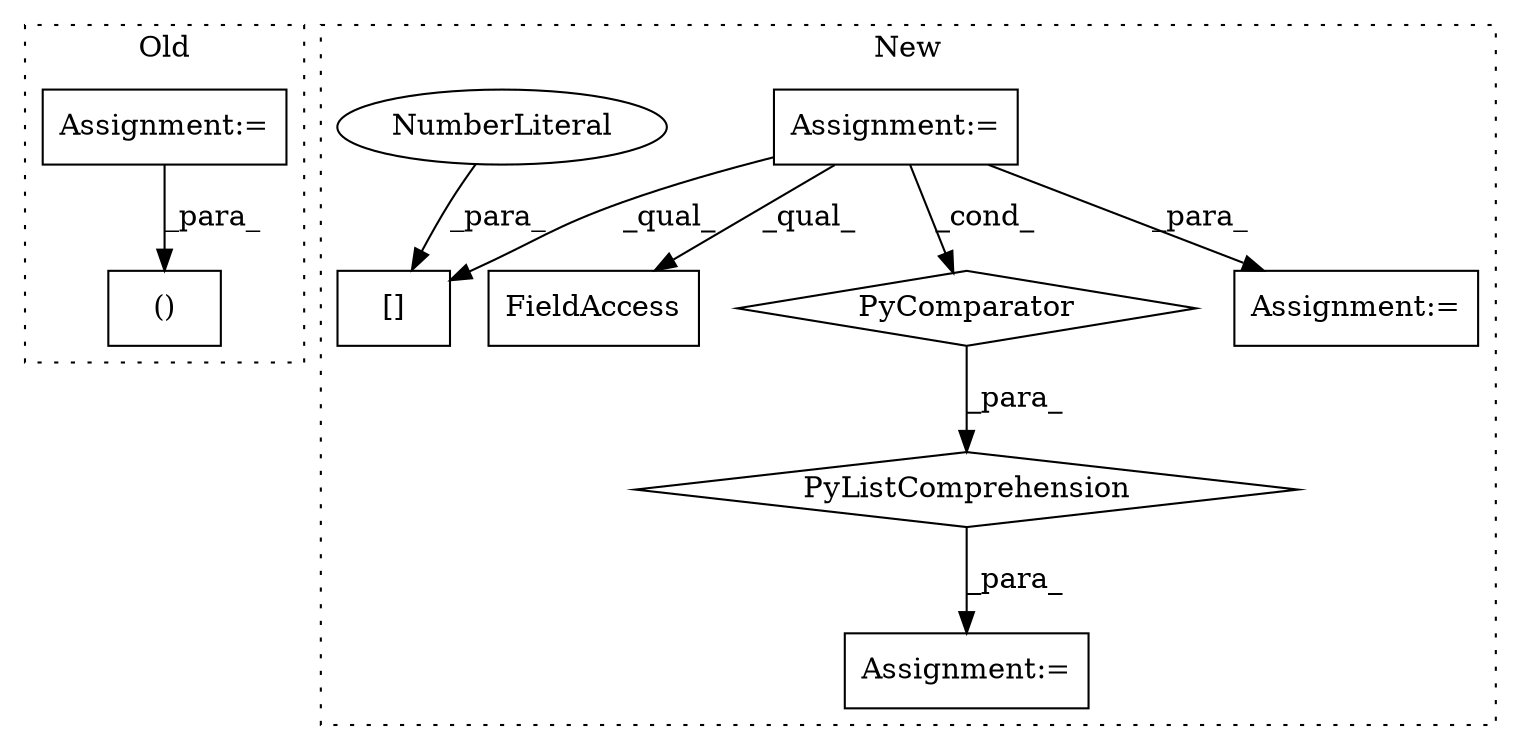 digraph G {
subgraph cluster0 {
1 [label="()" a="106" s="5789" l="85" shape="box"];
6 [label="Assignment:=" a="7" s="5680" l="11" shape="box"];
label = "Old";
style="dotted";
}
subgraph cluster1 {
2 [label="PyListComprehension" a="109" s="6621" l="99" shape="diamond"];
3 [label="PyComparator" a="113" s="6689" l="23" shape="diamond"];
4 [label="Assignment:=" a="7" s="6265" l="4" shape="box"];
5 [label="Assignment:=" a="7" s="6607" l="14" shape="box"];
7 [label="Assignment:=" a="7" s="6729" l="1" shape="box"];
8 [label="[]" a="2" s="6621,6624" l="2,1" shape="box"];
9 [label="FieldAccess" a="22" s="6574" l="10" shape="box"];
10 [label="NumberLiteral" a="34" s="6623" l="1" shape="ellipse"];
label = "New";
style="dotted";
}
2 -> 5 [label="_para_"];
3 -> 2 [label="_para_"];
4 -> 3 [label="_cond_"];
4 -> 7 [label="_para_"];
4 -> 8 [label="_qual_"];
4 -> 9 [label="_qual_"];
6 -> 1 [label="_para_"];
10 -> 8 [label="_para_"];
}